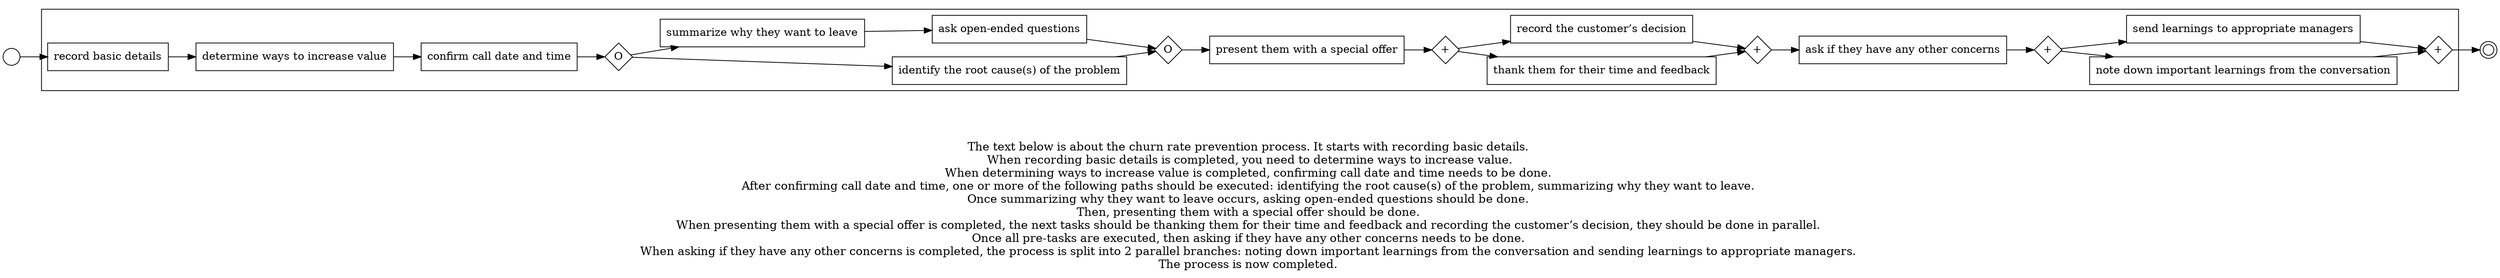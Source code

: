 digraph churn_rate_prevention_process_161 {
	graph [rankdir=LR]
	START_NODE [label="" shape=circle width=0.3]
	subgraph CLUSTER_0 {
		"record basic details" [shape=box]
		"determine ways to increase value" [shape=box]
		"record basic details" -> "determine ways to increase value"
		"confirm call date and time" [shape=box]
		"determine ways to increase value" -> "confirm call date and time"
		"OR_SPLIT--4. Understand customer concerns_Z0Q2" [label=O fixedsize=true shape=diamond width=0.5]
		"confirm call date and time" -> "OR_SPLIT--4. Understand customer concerns_Z0Q2"
		"identify the root cause(s) of the problem" [shape=box]
		"OR_SPLIT--4. Understand customer concerns_Z0Q2" -> "identify the root cause(s) of the problem"
		"summarize why they want to leave" [shape=box]
		"OR_SPLIT--4. Understand customer concerns_Z0Q2" -> "summarize why they want to leave"
		"ask open-ended questions" [shape=box]
		"summarize why they want to leave" -> "ask open-ended questions"
		"OR_JOIN--4. Understand customer concerns_Z0Q2" [label=O fixedsize=true shape=diamond width=0.5]
		"identify the root cause(s) of the problem" -> "OR_JOIN--4. Understand customer concerns_Z0Q2"
		"ask open-ended questions" -> "OR_JOIN--4. Understand customer concerns_Z0Q2"
		"present them with a special offer" [shape=box]
		"OR_JOIN--4. Understand customer concerns_Z0Q2" -> "present them with a special offer"
		"AND_SPLIT--6. Outcome_XZLD" [label="+" fixedsize=true shape=diamond width=0.5]
		"present them with a special offer" -> "AND_SPLIT--6. Outcome_XZLD"
		"thank them for their time and feedback" [shape=box]
		"AND_SPLIT--6. Outcome_XZLD" -> "thank them for their time and feedback"
		"record the customer’s decision" [shape=box]
		"AND_SPLIT--6. Outcome_XZLD" -> "record the customer’s decision"
		"AND_JOIN--6. Outcome_XZLD" [label="+" fixedsize=true shape=diamond width=0.5]
		"thank them for their time and feedback" -> "AND_JOIN--6. Outcome_XZLD"
		"record the customer’s decision" -> "AND_JOIN--6. Outcome_XZLD"
		"ask if they have any other concerns" [shape=box]
		"AND_JOIN--6. Outcome_XZLD" -> "ask if they have any other concerns"
		"AND_SPLIT--8. Final steps_6XZ8" [label="+" fixedsize=true shape=diamond width=0.5]
		"ask if they have any other concerns" -> "AND_SPLIT--8. Final steps_6XZ8"
		"note down important learnings from the conversation" [shape=box]
		"AND_SPLIT--8. Final steps_6XZ8" -> "note down important learnings from the conversation"
		"send learnings to appropriate managers" [shape=box]
		"AND_SPLIT--8. Final steps_6XZ8" -> "send learnings to appropriate managers"
		"AND_JOIN--8. Final steps_6XZ8" [label="+" fixedsize=true shape=diamond width=0.5]
		"note down important learnings from the conversation" -> "AND_JOIN--8. Final steps_6XZ8"
		"send learnings to appropriate managers" -> "AND_JOIN--8. Final steps_6XZ8"
	}
	START_NODE -> "record basic details"
	END_NODE [label="" shape=doublecircle width=0.2]
	"AND_JOIN--8. Final steps_6XZ8" -> END_NODE
	fontsize=15 label="\n\n
The text below is about the churn rate prevention process. It starts with recording basic details. 
When recording basic details is completed, you need to determine ways to increase value.
When determining ways to increase value is completed, confirming call date and time needs to be done. 
After confirming call date and time, one or more of the following paths should be executed: identifying the root cause(s) of the problem, summarizing why they want to leave. 
Once summarizing why they want to leave occurs, asking open-ended questions should be done. 
Then, presenting them with a special offer should be done. 
When presenting them with a special offer is completed, the next tasks should be thanking them for their time and feedback and recording the customer’s decision, they should be done in parallel. 
Once all pre-tasks are executed, then asking if they have any other concerns needs to be done. 
When asking if they have any other concerns is completed, the process is split into 2 parallel branches: noting down important learnings from the conversation and sending learnings to appropriate managers. 
The process is now completed. 
"
}
